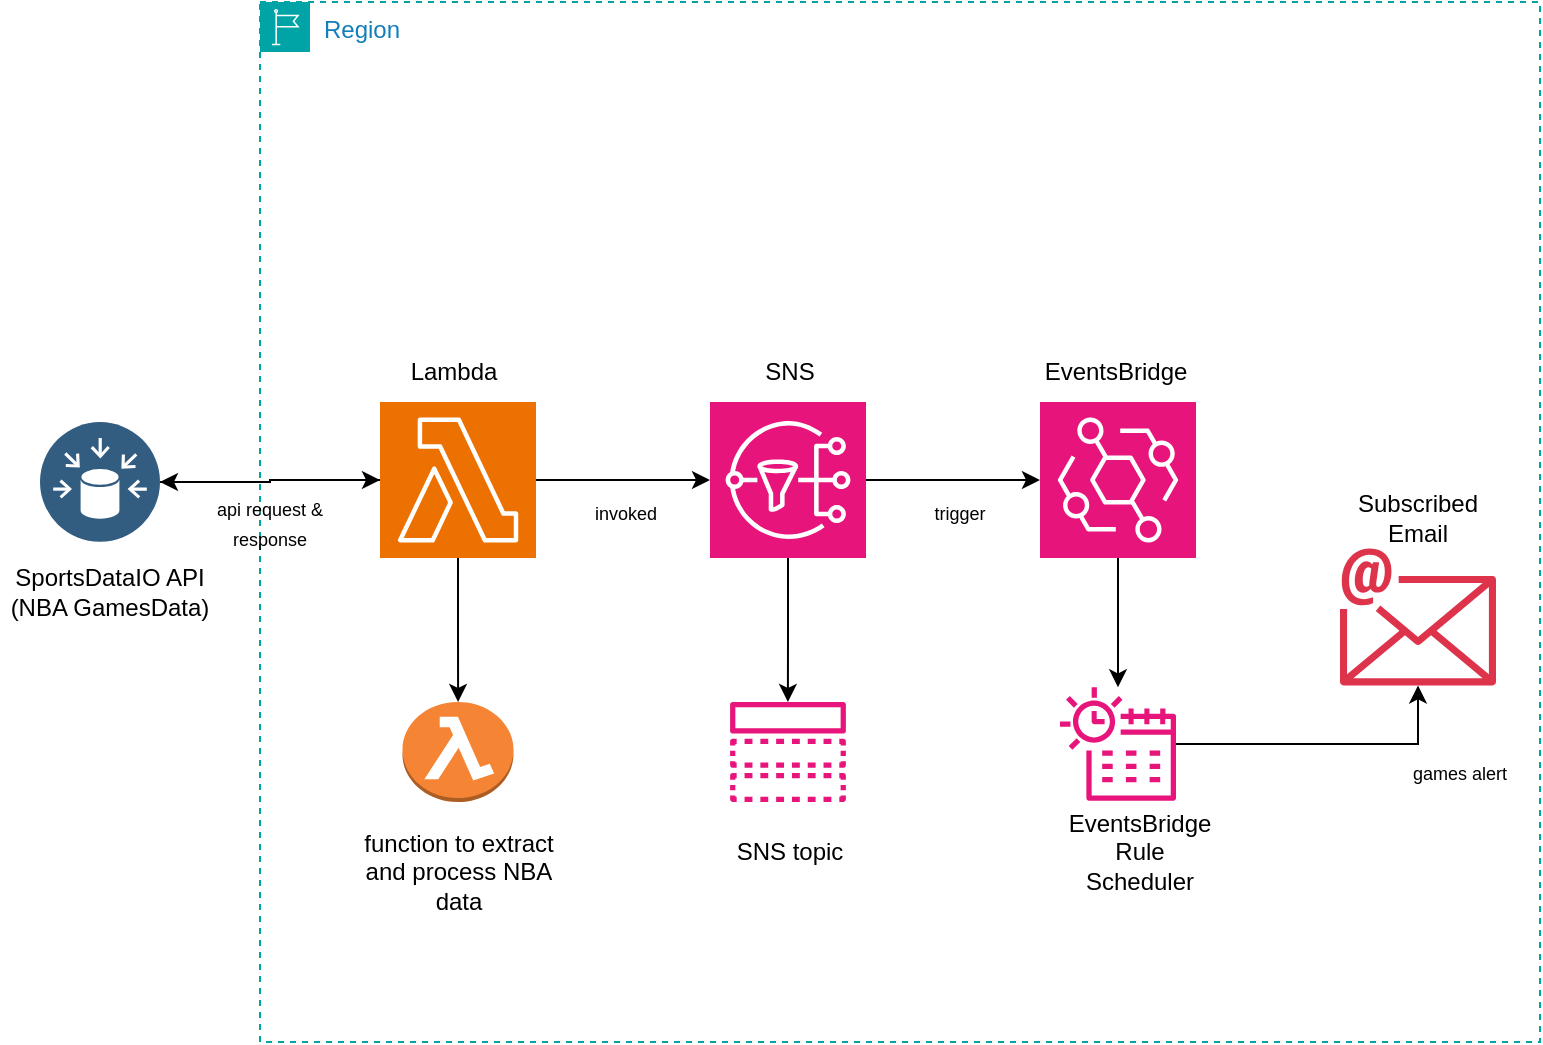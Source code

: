 <mxfile version="26.0.4">
  <diagram name="Page-1" id="s98k8_jG8i099Smvk9J6">
    <mxGraphModel dx="1042" dy="565" grid="1" gridSize="10" guides="1" tooltips="1" connect="1" arrows="1" fold="1" page="1" pageScale="1" pageWidth="850" pageHeight="1100" math="0" shadow="0">
      <root>
        <mxCell id="0" />
        <mxCell id="1" parent="0" />
        <mxCell id="TzLA1LL_tbjijA72b5UA-2" value="Region" style="points=[[0,0],[0.25,0],[0.5,0],[0.75,0],[1,0],[1,0.25],[1,0.5],[1,0.75],[1,1],[0.75,1],[0.5,1],[0.25,1],[0,1],[0,0.75],[0,0.5],[0,0.25]];outlineConnect=0;gradientColor=none;html=1;whiteSpace=wrap;fontSize=12;fontStyle=0;container=1;pointerEvents=0;collapsible=0;recursiveResize=0;shape=mxgraph.aws4.group;grIcon=mxgraph.aws4.group_region;strokeColor=#00A4A6;fillColor=none;verticalAlign=top;align=left;spacingLeft=30;fontColor=#147EBA;dashed=1;" vertex="1" parent="1">
          <mxGeometry x="160" y="40" width="640" height="520" as="geometry" />
        </mxCell>
        <mxCell id="TzLA1LL_tbjijA72b5UA-4" value="" style="outlineConnect=0;dashed=0;verticalLabelPosition=bottom;verticalAlign=top;align=center;html=1;shape=mxgraph.aws3.lambda_function;fillColor=#F58534;gradientColor=none;" vertex="1" parent="TzLA1LL_tbjijA72b5UA-2">
          <mxGeometry x="71.25" y="350" width="55.5" height="50" as="geometry" />
        </mxCell>
        <mxCell id="TzLA1LL_tbjijA72b5UA-15" value="" style="edgeStyle=orthogonalEdgeStyle;rounded=0;orthogonalLoop=1;jettySize=auto;html=1;" edge="1" parent="TzLA1LL_tbjijA72b5UA-2" source="TzLA1LL_tbjijA72b5UA-5" target="TzLA1LL_tbjijA72b5UA-11">
          <mxGeometry relative="1" as="geometry" />
        </mxCell>
        <mxCell id="TzLA1LL_tbjijA72b5UA-17" value="" style="edgeStyle=orthogonalEdgeStyle;rounded=0;orthogonalLoop=1;jettySize=auto;html=1;" edge="1" parent="TzLA1LL_tbjijA72b5UA-2" source="TzLA1LL_tbjijA72b5UA-5" target="TzLA1LL_tbjijA72b5UA-8">
          <mxGeometry relative="1" as="geometry" />
        </mxCell>
        <mxCell id="TzLA1LL_tbjijA72b5UA-5" value="" style="sketch=0;points=[[0,0,0],[0.25,0,0],[0.5,0,0],[0.75,0,0],[1,0,0],[0,1,0],[0.25,1,0],[0.5,1,0],[0.75,1,0],[1,1,0],[0,0.25,0],[0,0.5,0],[0,0.75,0],[1,0.25,0],[1,0.5,0],[1,0.75,0]];outlineConnect=0;fontColor=#232F3E;fillColor=#E7157B;strokeColor=#ffffff;dashed=0;verticalLabelPosition=bottom;verticalAlign=top;align=center;html=1;fontSize=12;fontStyle=0;aspect=fixed;shape=mxgraph.aws4.resourceIcon;resIcon=mxgraph.aws4.sns;" vertex="1" parent="TzLA1LL_tbjijA72b5UA-2">
          <mxGeometry x="225" y="200" width="78" height="78" as="geometry" />
        </mxCell>
        <mxCell id="TzLA1LL_tbjijA72b5UA-6" value="" style="sketch=0;outlineConnect=0;fontColor=#232F3E;gradientColor=none;fillColor=#DD344C;strokeColor=none;dashed=0;verticalLabelPosition=bottom;verticalAlign=top;align=center;html=1;fontSize=12;fontStyle=0;aspect=fixed;shape=mxgraph.aws4.email;" vertex="1" parent="TzLA1LL_tbjijA72b5UA-2">
          <mxGeometry x="540" y="273" width="78" height="69" as="geometry" />
        </mxCell>
        <mxCell id="TzLA1LL_tbjijA72b5UA-19" value="" style="edgeStyle=orthogonalEdgeStyle;rounded=0;orthogonalLoop=1;jettySize=auto;html=1;" edge="1" parent="TzLA1LL_tbjijA72b5UA-2" source="TzLA1LL_tbjijA72b5UA-7" target="TzLA1LL_tbjijA72b5UA-6">
          <mxGeometry relative="1" as="geometry" />
        </mxCell>
        <mxCell id="TzLA1LL_tbjijA72b5UA-7" value="" style="sketch=0;outlineConnect=0;fontColor=#232F3E;gradientColor=none;fillColor=#E7157B;strokeColor=none;dashed=0;verticalLabelPosition=bottom;verticalAlign=top;align=center;html=1;fontSize=12;fontStyle=0;aspect=fixed;pointerEvents=1;shape=mxgraph.aws4.eventbridge_scheduler;" vertex="1" parent="TzLA1LL_tbjijA72b5UA-2">
          <mxGeometry x="400" y="342" width="58" height="58" as="geometry" />
        </mxCell>
        <mxCell id="TzLA1LL_tbjijA72b5UA-8" value="" style="sketch=0;outlineConnect=0;fontColor=#232F3E;gradientColor=none;fillColor=#E7157B;strokeColor=none;dashed=0;verticalLabelPosition=bottom;verticalAlign=top;align=center;html=1;fontSize=12;fontStyle=0;aspect=fixed;pointerEvents=1;shape=mxgraph.aws4.topic;" vertex="1" parent="TzLA1LL_tbjijA72b5UA-2">
          <mxGeometry x="234.89" y="350" width="58.21" height="50" as="geometry" />
        </mxCell>
        <mxCell id="TzLA1LL_tbjijA72b5UA-14" value="" style="edgeStyle=orthogonalEdgeStyle;rounded=0;orthogonalLoop=1;jettySize=auto;html=1;" edge="1" parent="TzLA1LL_tbjijA72b5UA-2" source="TzLA1LL_tbjijA72b5UA-9" target="TzLA1LL_tbjijA72b5UA-5">
          <mxGeometry relative="1" as="geometry" />
        </mxCell>
        <mxCell id="TzLA1LL_tbjijA72b5UA-16" value="" style="edgeStyle=orthogonalEdgeStyle;rounded=0;orthogonalLoop=1;jettySize=auto;html=1;" edge="1" parent="TzLA1LL_tbjijA72b5UA-2" source="TzLA1LL_tbjijA72b5UA-9" target="TzLA1LL_tbjijA72b5UA-4">
          <mxGeometry relative="1" as="geometry" />
        </mxCell>
        <mxCell id="TzLA1LL_tbjijA72b5UA-9" value="" style="sketch=0;points=[[0,0,0],[0.25,0,0],[0.5,0,0],[0.75,0,0],[1,0,0],[0,1,0],[0.25,1,0],[0.5,1,0],[0.75,1,0],[1,1,0],[0,0.25,0],[0,0.5,0],[0,0.75,0],[1,0.25,0],[1,0.5,0],[1,0.75,0]];outlineConnect=0;fontColor=#232F3E;fillColor=#ED7100;strokeColor=#ffffff;dashed=0;verticalLabelPosition=bottom;verticalAlign=top;align=center;html=1;fontSize=12;fontStyle=0;aspect=fixed;shape=mxgraph.aws4.resourceIcon;resIcon=mxgraph.aws4.lambda;" vertex="1" parent="TzLA1LL_tbjijA72b5UA-2">
          <mxGeometry x="60" y="200" width="78" height="78" as="geometry" />
        </mxCell>
        <mxCell id="TzLA1LL_tbjijA72b5UA-18" value="" style="edgeStyle=orthogonalEdgeStyle;rounded=0;orthogonalLoop=1;jettySize=auto;html=1;" edge="1" parent="TzLA1LL_tbjijA72b5UA-2" source="TzLA1LL_tbjijA72b5UA-11" target="TzLA1LL_tbjijA72b5UA-7">
          <mxGeometry relative="1" as="geometry" />
        </mxCell>
        <mxCell id="TzLA1LL_tbjijA72b5UA-11" value="" style="sketch=0;points=[[0,0,0],[0.25,0,0],[0.5,0,0],[0.75,0,0],[1,0,0],[0,1,0],[0.25,1,0],[0.5,1,0],[0.75,1,0],[1,1,0],[0,0.25,0],[0,0.5,0],[0,0.75,0],[1,0.25,0],[1,0.5,0],[1,0.75,0]];outlineConnect=0;fontColor=#232F3E;fillColor=#E7157B;strokeColor=#ffffff;dashed=0;verticalLabelPosition=bottom;verticalAlign=top;align=center;html=1;fontSize=12;fontStyle=0;aspect=fixed;shape=mxgraph.aws4.resourceIcon;resIcon=mxgraph.aws4.eventbridge;" vertex="1" parent="TzLA1LL_tbjijA72b5UA-2">
          <mxGeometry x="390" y="200" width="78" height="78" as="geometry" />
        </mxCell>
        <mxCell id="TzLA1LL_tbjijA72b5UA-23" value="Lambda" style="text;html=1;align=center;verticalAlign=middle;whiteSpace=wrap;rounded=0;" vertex="1" parent="TzLA1LL_tbjijA72b5UA-2">
          <mxGeometry x="66.75" y="170" width="60" height="30" as="geometry" />
        </mxCell>
        <mxCell id="TzLA1LL_tbjijA72b5UA-24" value="SNS" style="text;html=1;align=center;verticalAlign=middle;whiteSpace=wrap;rounded=0;" vertex="1" parent="TzLA1LL_tbjijA72b5UA-2">
          <mxGeometry x="235" y="170" width="60" height="30" as="geometry" />
        </mxCell>
        <mxCell id="TzLA1LL_tbjijA72b5UA-25" value="EventsBridge" style="text;html=1;align=center;verticalAlign=middle;whiteSpace=wrap;rounded=0;" vertex="1" parent="TzLA1LL_tbjijA72b5UA-2">
          <mxGeometry x="398" y="170" width="60" height="30" as="geometry" />
        </mxCell>
        <mxCell id="TzLA1LL_tbjijA72b5UA-22" value="function to extract and process NBA data" style="text;html=1;align=center;verticalAlign=middle;whiteSpace=wrap;rounded=0;" vertex="1" parent="TzLA1LL_tbjijA72b5UA-2">
          <mxGeometry x="44.63" y="420" width="108.75" height="30" as="geometry" />
        </mxCell>
        <mxCell id="TzLA1LL_tbjijA72b5UA-20" value="SNS topic" style="text;html=1;align=center;verticalAlign=middle;whiteSpace=wrap;rounded=0;" vertex="1" parent="TzLA1LL_tbjijA72b5UA-2">
          <mxGeometry x="235" y="410" width="60" height="30" as="geometry" />
        </mxCell>
        <mxCell id="TzLA1LL_tbjijA72b5UA-26" value="EventsBridge Rule Scheduler" style="text;html=1;align=center;verticalAlign=middle;whiteSpace=wrap;rounded=0;" vertex="1" parent="TzLA1LL_tbjijA72b5UA-2">
          <mxGeometry x="400" y="410" width="80" height="30" as="geometry" />
        </mxCell>
        <mxCell id="TzLA1LL_tbjijA72b5UA-27" value="Subscribed Email" style="text;html=1;align=center;verticalAlign=middle;whiteSpace=wrap;rounded=0;" vertex="1" parent="TzLA1LL_tbjijA72b5UA-2">
          <mxGeometry x="549" y="243" width="60" height="30" as="geometry" />
        </mxCell>
        <mxCell id="TzLA1LL_tbjijA72b5UA-30" value="&lt;font style=&quot;font-size: 9px;&quot;&gt;api request &amp;amp; response&lt;/font&gt;" style="text;html=1;align=center;verticalAlign=middle;whiteSpace=wrap;rounded=0;" vertex="1" parent="TzLA1LL_tbjijA72b5UA-2">
          <mxGeometry x="-30" y="245" width="70" height="30" as="geometry" />
        </mxCell>
        <mxCell id="TzLA1LL_tbjijA72b5UA-31" value="&lt;font style=&quot;font-size: 9px;&quot;&gt;invoked&lt;/font&gt;" style="text;html=1;align=center;verticalAlign=middle;whiteSpace=wrap;rounded=0;" vertex="1" parent="TzLA1LL_tbjijA72b5UA-2">
          <mxGeometry x="153.38" y="240" width="60" height="30" as="geometry" />
        </mxCell>
        <mxCell id="TzLA1LL_tbjijA72b5UA-32" value="&lt;font style=&quot;font-size: 9px;&quot;&gt;trigger&lt;/font&gt;" style="text;html=1;align=center;verticalAlign=middle;whiteSpace=wrap;rounded=0;" vertex="1" parent="TzLA1LL_tbjijA72b5UA-2">
          <mxGeometry x="320" y="240" width="60" height="30" as="geometry" />
        </mxCell>
        <mxCell id="TzLA1LL_tbjijA72b5UA-33" value="&lt;font style=&quot;font-size: 9px;&quot;&gt;games alert&lt;/font&gt;" style="text;html=1;align=center;verticalAlign=middle;whiteSpace=wrap;rounded=0;" vertex="1" parent="TzLA1LL_tbjijA72b5UA-2">
          <mxGeometry x="570" y="370" width="60" height="30" as="geometry" />
        </mxCell>
        <mxCell id="TzLA1LL_tbjijA72b5UA-12" value="" style="edgeStyle=orthogonalEdgeStyle;rounded=0;orthogonalLoop=1;jettySize=auto;html=1;" edge="1" parent="1" source="TzLA1LL_tbjijA72b5UA-3" target="TzLA1LL_tbjijA72b5UA-9">
          <mxGeometry relative="1" as="geometry" />
        </mxCell>
        <mxCell id="TzLA1LL_tbjijA72b5UA-3" value="" style="image;aspect=fixed;perimeter=ellipsePerimeter;html=1;align=center;shadow=0;dashed=0;fontColor=#4277BB;labelBackgroundColor=default;fontSize=12;spacingTop=3;image=img/lib/ibm/data/data_sources.svg;" vertex="1" parent="1">
          <mxGeometry x="50" y="250" width="60" height="60" as="geometry" />
        </mxCell>
        <mxCell id="TzLA1LL_tbjijA72b5UA-13" value="" style="edgeStyle=orthogonalEdgeStyle;rounded=0;orthogonalLoop=1;jettySize=auto;html=1;" edge="1" parent="1" source="TzLA1LL_tbjijA72b5UA-9" target="TzLA1LL_tbjijA72b5UA-3">
          <mxGeometry relative="1" as="geometry">
            <Array as="points">
              <mxPoint x="165" y="279" />
              <mxPoint x="165" y="280" />
            </Array>
          </mxGeometry>
        </mxCell>
        <mxCell id="TzLA1LL_tbjijA72b5UA-21" value="SportsDataIO API&lt;div&gt;(NBA GamesData)&lt;/div&gt;" style="text;html=1;align=center;verticalAlign=middle;whiteSpace=wrap;rounded=0;" vertex="1" parent="1">
          <mxGeometry x="30" y="320" width="110" height="30" as="geometry" />
        </mxCell>
      </root>
    </mxGraphModel>
  </diagram>
</mxfile>

